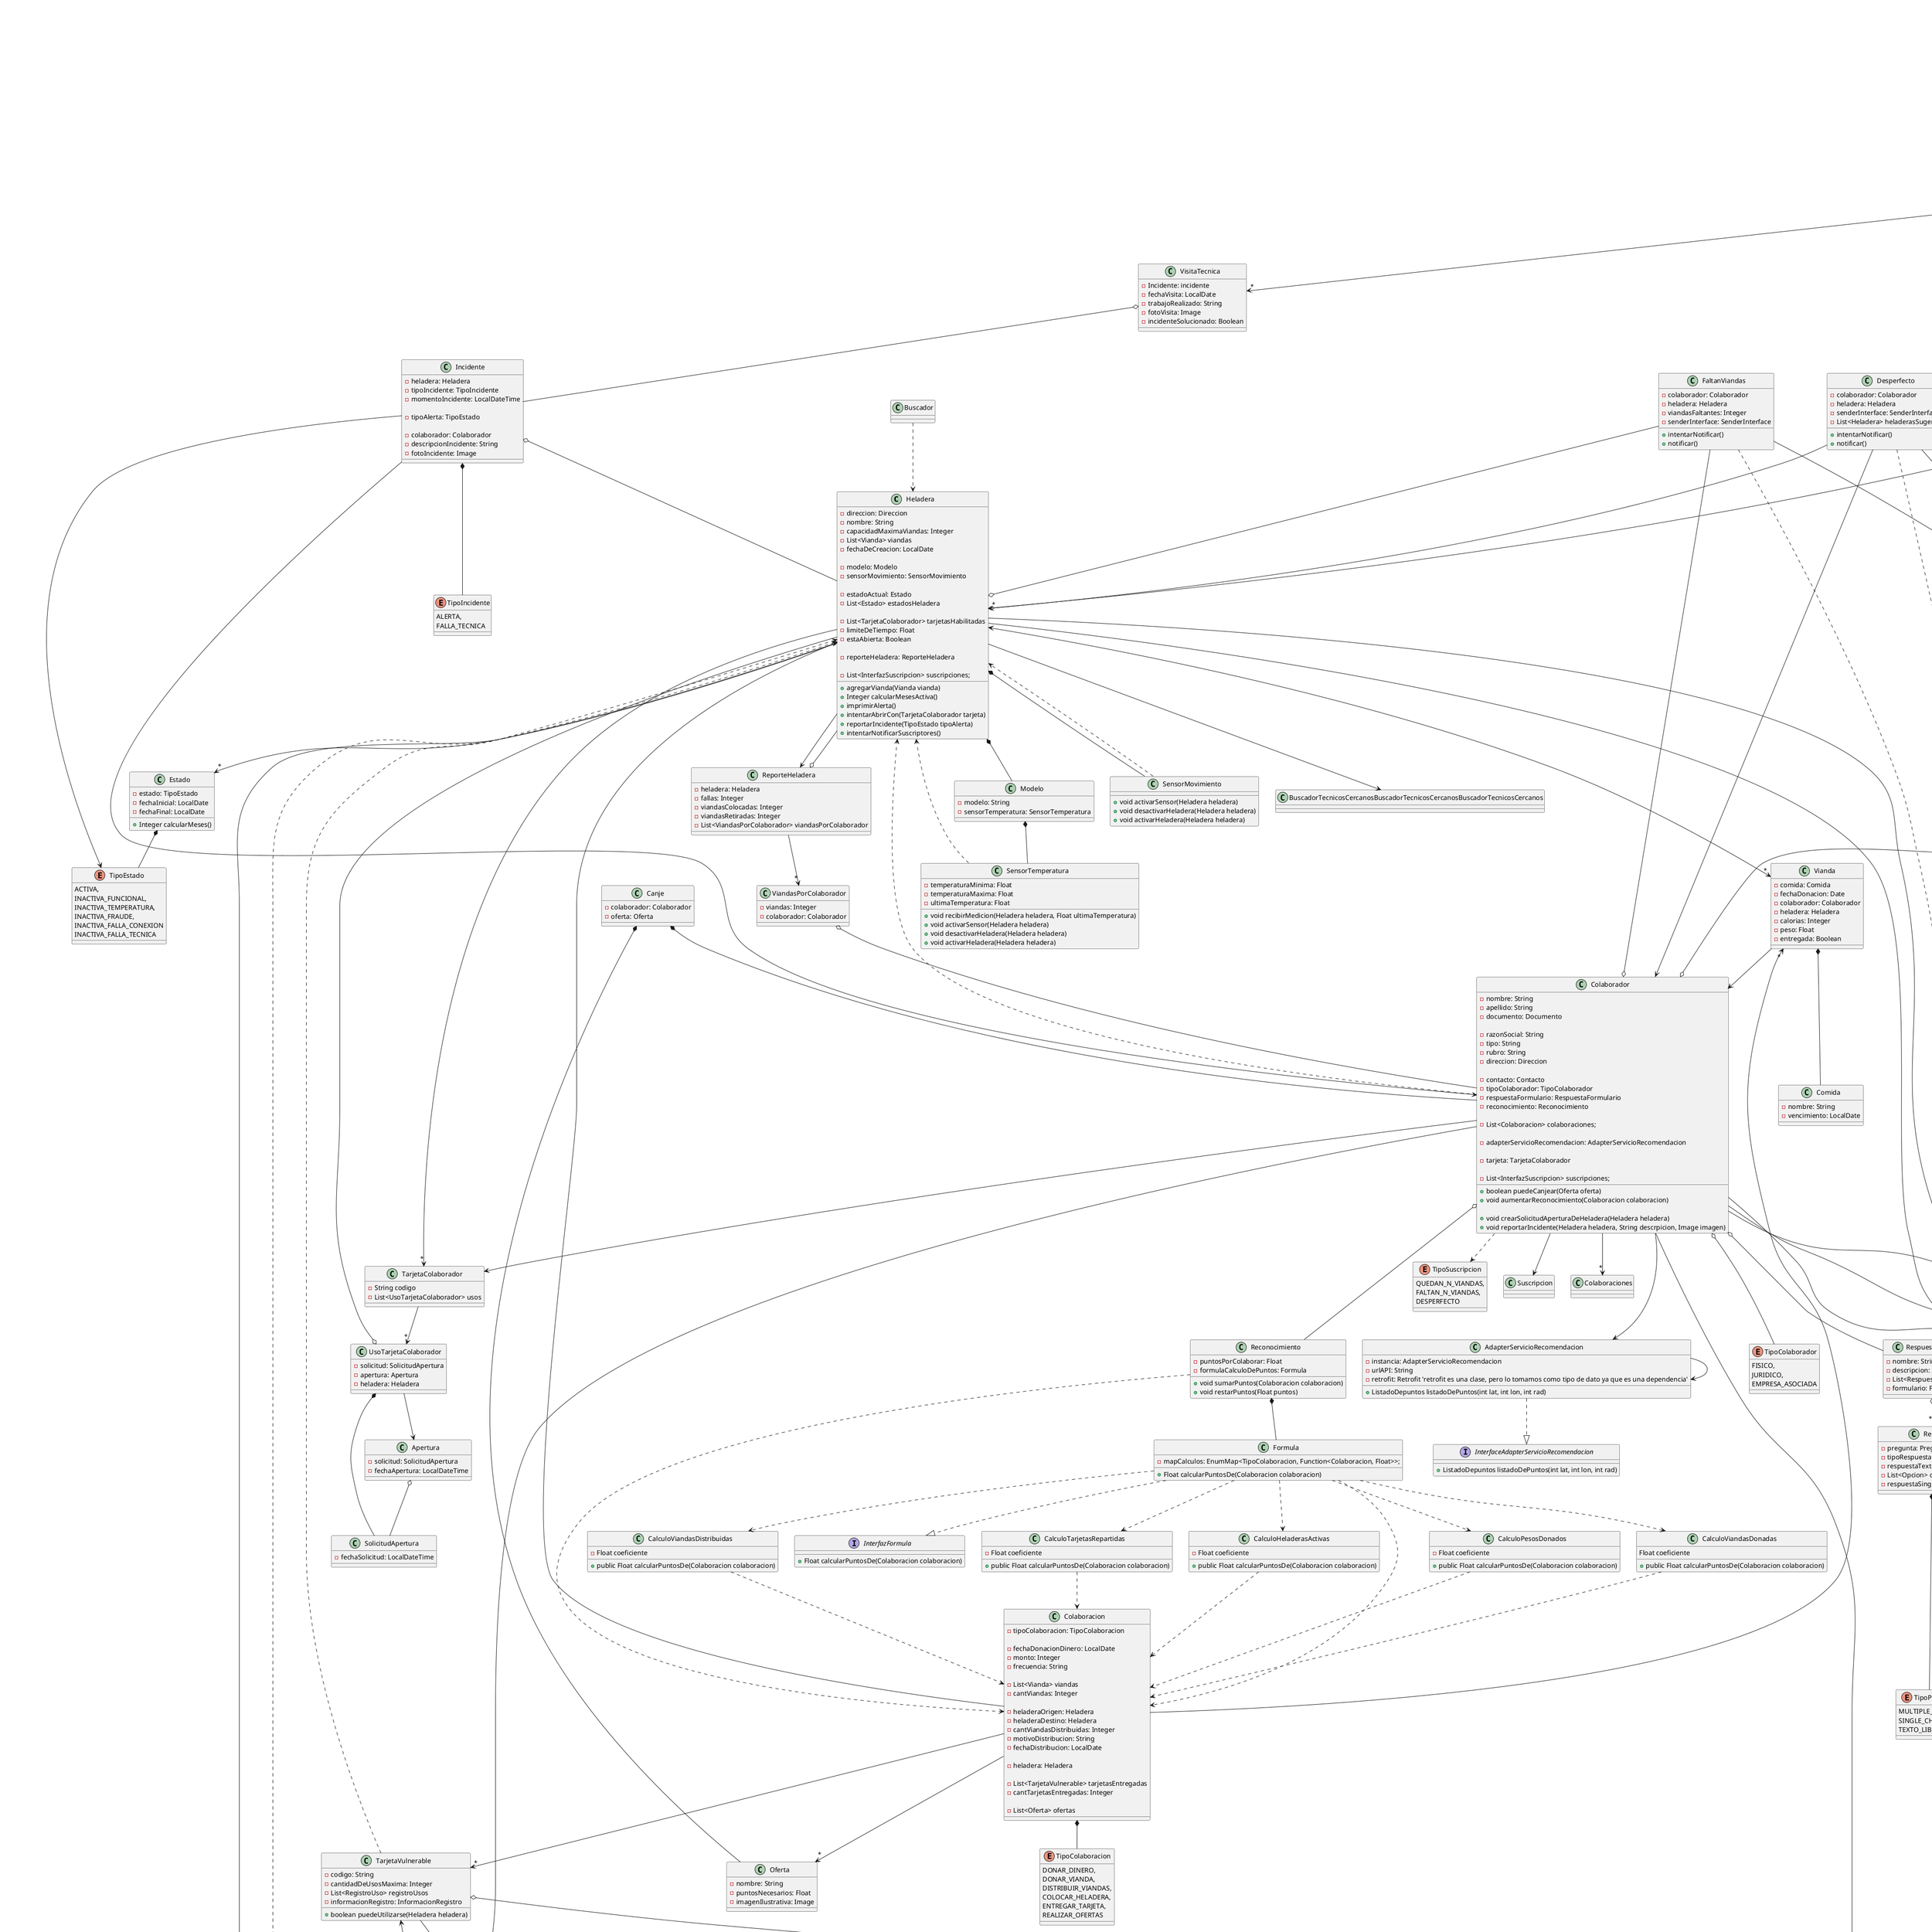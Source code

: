 @startuml
'========================================== Clases de la entrega 1 ============================================='

class Heladera {
    -direccion: Direccion
    -nombre: String
    -capacidadMaximaViandas: Integer
    -List<Vianda> viandas
    -fechaDeCreacion: LocalDate

    -modelo: Modelo
    -sensorMovimiento: SensorMovimiento

    -estadoActual: Estado
    -List<Estado> estadosHeladera

    -List<TarjetaColaborador> tarjetasHabilitadas
    -limiteDeTiempo: Float
    -estaAbierta: Boolean

    -reporteHeladera: ReporteHeladera

    -List<InterfazSuscripcion> suscripciones;

    +agregarVianda(Vianda vianda)
    +Integer calcularMesesActiva()
    +imprimirAlerta()
    +intentarAbrirCon(TarjetaColaborador tarjeta)
    +reportarIncidente(TipoEstado tipoAlerta)
    +intentarNotificarSuscriptores()
}

class Direccion {
    -ubicacion: String
    -longitud: Float
    -latitud: Float
    -provincia: Provincia
}

class Provincia {
    -nombreProvincia: String
    -ciudad: Ciudad
}

class Ciudad {
    -nombreCiudad: String
    -barrio: Barrio
}

class Barrio {
    -nombreBarrio: String
    -calle: String
    -numero: Integer
}

class Vianda {
    -comida: Comida
    -fechaDonacion: Date
    -colaborador: Colaborador
    -heladera: Heladera
    -calorias: Integer
    -peso: Float
    -entregada: Boolean
}

class Comida {
    -nombre: String
    -vencimiento: LocalDate
}

class Vulnerable {
    -nombre: String
    -fechaNacimiento: LocalDate
    -fechaRegistro: LocalDate
    -domicilio: Direccion
    -documento: Documento
    -List<Vulnerable> menoresAcargo
    -tarjeta: TarjetaVulnerable

    +boolean puedeUsarTarjeta(Heladera heladera)
}

class Colaborador{
    'De Persona Fisica'
    -nombre: String
    -apellido: String
    -documento: Documento

    'De Persona Juridica'
    -razonSocial: String
    -tipo: String
    -rubro: String
    -direccion: Direccion

    -contacto: Contacto
    -tipoColaborador: TipoColaborador
    -respuestaFormulario: RespuestaFormulario
    -reconocimiento: Reconocimiento

    -List<Colaboracion> colaboraciones;

    -adapterServicioRecomendacion: AdapterServicioRecomendacion

    -tarjeta: TarjetaColaborador

    -List<InterfazSuscripcion> suscripciones;

    +boolean puedeCanjear(Oferta oferta)
    +void aumentarReconocimiento(Colaboracion colaboracion)

    +void crearSolicitudAperturaDeHeladera(Heladera heladera)
    +void reportarIncidente(Heladera heladera, String descrpicion, Image imagen)
}

enum TipoColaborador {
    FISICO,
    JURIDICO,
    EMPRESA_ASOCIADA
}

class Formulario {
    -List<Pregunta> preguntas
}

class RespuestaFormulario {
    -nombre: String
    -descripcion: String
    -List<Respuesta> respuestas
    -formulario: Formulario
}

class Pregunta {
    -pregunta: String
    -esOpcional: Boolean
    -List<Opcion> opciones
    -tipoDeSuRespuesta: TipoPregunta
}

class Respuesta {
    -pregunta: Pregunta
    -tipoRespuesta: TipoPregunta
    -respuestaTextoLibre: String
    -List<Opcion> opciones
    -respuestaSingleChoice: Opcion
}

class Opcion {
    -opcion: String
}

enum TipoPregunta {
    MULTIPLE_CHOICE,
    SINGLE_CHOICE,
    TEXTO_LIBRE
}

class Colaboracion {
    -tipoColaboracion: TipoColaboracion

    'DONAR_DINERO'
    -fechaDonacionDinero: LocalDate
    -monto: Integer
    -frecuencia: String

    'DONAR_VIANDA'
    -List<Vianda> viandas
    -cantViandas: Integer

    'DISTRIBUIR_VIANDA'
    -heladeraOrigen: Heladera
    -heladeraDestino: Heladera
    -cantViandasDistribuidas: Integer
    -motivoDistribucion: String
    -fechaDistribucion: LocalDate

    'COLOCAR_HELADERA'
    -heladera: Heladera

    'DISTRIBUIR_TARJETAS'
    -List<TarjetaVulnerable> tarjetasEntregadas
    -cantTarjetasEntregadas: Integer

    'REALIZAR_OFERTAS'
    -List<Oferta> ofertas
}

enum TipoColaboracion {
    DONAR_DINERO,
    DONAR_VIANDA,
    DISTRIBUIR_VIANDAS,
    COLOCAR_HELADERA,
    ENTREGAR_TARJETA,
    REALIZAR_OFERTAS
}

'========================================== Clases de la entrega 2 ============================================='

class Modelo{
    -modelo: String
    -sensorTemperatura: SensorTemperatura
}

class SensorTemperatura {
    -temperaturaMinima: Float
    -temperaturaMaxima: Float
    -ultimaTemperatura: Float

    +void recibirMedicion(Heladera heladera, Float ultimaTemperatura)
    +void activarSensor(Heladera heladera)
    +void desactivarHeladera(Heladera heladera)
    +void activarHeladera(Heladera heladera)
}

class SensorMovimiento {
    +void activarSensor(Heladera heladera)
    +void desactivarHeladera(Heladera heladera)
    +void activarHeladera(Heladera heladera)
}

class Reconocimiento {
    -puntosPorColaborar: Float
    -formulaCalculoDePuntos: Formula

    +void sumarPuntos(Colaboracion colaboracion)
    +void restarPuntos(Float puntos)
}

interface InterfazFormula {
    +Float calcularPuntosDe(Colaboracion colaboracion)
}

class Formula {
    -mapCalculos: EnumMap<TipoColaboracion, Function<Colaboracion, Float>>;

    +Float calcularPuntosDe(Colaboracion colaboracion)
}

class CalculoPesosDonados {
    -Float coeficiente

    +public Float calcularPuntosDe(Colaboracion colaboracion)
}

class CalculoViandasDonadas {
    Float coeficiente

    +public Float calcularPuntosDe(Colaboracion colaboracion)
}

class CalculoViandasDistribuidas {
    -Float coeficiente

    +public Float calcularPuntosDe(Colaboracion colaboracion)
}

class CalculoTarjetasRepartidas {
    -Float coeficiente

    +public Float calcularPuntosDe(Colaboracion colaboracion)
}

class CalculoHeladerasActivas {
    -Float coeficiente

    +public Float calcularPuntosDe(Colaboracion colaboracion)
}

class TarjetaVulnerable {
    -codigo: String
    -cantidadDeUsosMaxima: Integer
    -List<RegistroUso> registroUsos
    -informacionRegistro: InformacionRegistro

    +boolean puedeUtilizarse(Heladera heladera)
}

class RegistroUso {
    -fechaUtilizacion: LocalDate
    -heladera: Heladera
}

class InformacionRegistro {
    -colaborador: Colaborador
    -vulnerable: Vulnerable
}

class Tecnico {
    -nombre: String
    -apellido: String
    -documento: Documento
    -cuil: Integer
    -contacto: Contacto
    -areaDeCobertura: Ciudad
    -List<VisitaTecnica> visitasTecnicas
}

enum TipoDocumento {
    DNI,
    LC,
    LE
}

class Oferta {
    -nombre: String
    -puntosNecesarios: Float
    -imagenIlustrativa: Image
}

class Canje {
    -colaborador: Colaborador
    -oferta: Oferta
}

class Documento {
    -nroDocumento: Integer
    -tipoDocumento: TipoDocumento
}

class Contacto {
    -contacto: String
    -tipoContacto: TipoContacto
}

enum TipoContacto {
    TELEFONO_FIJO,
    CELULAR,
    MAIL,
}

interface InterfaceAdapterServicioRecomendacion {
    +ListadoDepuntos listadoDePuntos(int lat, int lon, int rad)
}

class AdapterServicioRecomendacion{
    -instancia: AdapterServicioRecomendacion
    -urlAPI: String
    -retrofit: Retrofit 'retrofit es una clase, pero lo tomamos como tipo de dato ya que es una dependencia'

    +ListadoDepuntos listadoDePuntos(int lat, int lon, int rad)
}

class Estado{
    -estado: TipoEstado
    -fechaInicial: LocalDate
    -fechaFinal: LocalDate

    +Integer calcularMeses()
}

enum TipoEstado{
    ACTIVA,
    INACTIVA_FUNCIONAL,
    INACTIVA_TEMPERATURA,
    INACTIVA_FRAUDE,
    INACTIVA_FALLA_CONEXION
    INACTIVA_FALLA_TECNICA
}

'========================================== Clases de la entrega 3 ============================================='

class TarjetaColaborador {
    -String codigo
    -List<UsoTarjetaColaborador> usos
}

class UsoTarjetaColaborador {
    -solicitud: SolicitudApertura
    -apertura: Apertura
    -heladera: Heladera
}

class SolicitudApertura {
    -fechaSolicitud: LocalDateTime
}

class Apertura {
    -solicitud: SolicitudApertura
    -fechaApertura: LocalDateTime
}

class Incidente {
    -heladera: Heladera
    -tipoIncidente: TipoIncidente
    -momentoIncidente: LocalDateTime

    'Alerta'
    -tipoAlerta: TipoEstado

    'Falla Tecnica'
    -colaborador: Colaborador
    -descripcionIncidente: String
    -fotoIncidente: Image
}

enum TipoIncidente {
    ALERTA,
    FALLA_TECNICA
}

class VisitaTecnica {
    -Incidente: incidente
    -fechaVisita: LocalDate
    -trabajoRealizado: String
    -fotoVisita: Image
    -incidenteSolucionado: Boolean
}

interface InterfazSuscripcion {
    +intentarNotificar()
    +notificar()
}

enum TipoSuscripcion {
    QUEDAN_N_VIANDAS,
    FALTAN_N_VIANDAS,
    DESPERFECTO
}

class QuedanViandas {
    -colaborador: Colaborador
    -heladera: Heladera
    -viandasDisponibles: Integer
    -senderInterface: SenderInterface

    +intentarNotificar()
    +notificar()
}

class FaltanViandas {
    -colaborador: Colaborador
    -heladera: Heladera
    -viandasFaltantes: Integer
    -senderInterface: SenderInterface

    +intentarNotificar()
    +notificar()
}

class Desperfecto {
    -colaborador: Colaborador
    -heladera: Heladera
    -senderInterface: SenderInterface
    -List<Heladera> heladerasSugeridas

    +intentarNotificar()
    +notificar()
}

class ReporteHeladera {
    -heladera: Heladera
    -fallas: Integer
    -viandasColocadas: Integer
    -viandasRetiradas: Integer
    -List<ViandasPorColaborador> viandasPorColaborador
}

class ViandasPorColaborador {
    -viandas: Integer
    -colaborador: Colaborador
}

interface SenderInterface {
    +enviar(Mensaje men, Destinatario dest);
}

class Mensaje {
    -asunto: String
    -cuerpo: String
}

class Destinatario {
    -HashMap<TipoContacto, String> mediosDeContacto
}

class BuscadorTecnicosCercanos {
    -tecnicosRepository: TecnicosRepository
    -List<Tecnico> buscarTecnicosCercanosA(Heladera heladera)
}

'========================================== Repositorios ============================================='

interface InterfaceTecnicosRepository {
    +guardar(Tecnico tecnico)
    +List<Tecnico> buscar(String ciudad)
}

class TecnicosRepository {
    -List<Tecnico> tecnicos

    +guardar(Tecnico tecnico)
    +List<Tecnico> buscar(String ciudad)
}

'================================================== Relaciones ================================================'

'DIRECCIONES'
Direccion o-- Provincia
Provincia o-- Ciudad
Ciudad o-- Barrio

'HELADERA'
Heladera o-- Direccion
Heladera <-->"*" Vianda
Heladera *-- Modelo
Heladera *-- SensorMovimiento
Heladera -->"*" Estado
Heladera -->"*" TarjetaColaborador
Heladera --> ReporteHeladera
Heladera -->"*" InterfazSuscripcion
Heladera --> BuscadorTecnicosCercanosBuscadorTecnicosCercanosBuscadorTecnicosCercanos

'VIANDA'
Vianda *-- Comida
Vianda --> Colaborador

'MODELO'
Modelo *-- SensorTemperatura

'SENSORES'
SensorMovimiento ..> Heladera
SensorTemperatura ..> Heladera

'COLABORADOR'
Colaborador ---> Documento
Colaborador ---> Direccion
Colaborador ---> Contacto
Colaborador o--- TipoColaborador
Colaborador o--- RespuestaFormulario
Colaborador o--- Reconocimiento
Colaborador ---> AdapterServicioRecomendacion
Colaborador --> TarjetaColaborador
Colaborador ..> Heladera
Colaborador --> Suscripcion
Colaborador ..> TipoSuscripcion
Colaborador -->"*" InterfazSuscripcion
Colaborador -->"*" Colaboraciones

'DOCUMENTO'
Documento o-- TipoDocumento

'CONTACTO'
Contacto o-- TipoContacto

'SERVICIO RECOMENDACION'
AdapterServicioRecomendacion --> AdapterServicioRecomendacion
AdapterServicioRecomendacion ..|> InterfaceAdapterServicioRecomendacion

'RECONOCIMIENTO'
Reconocimiento *-- Formula
Reconocimiento ..> Colaboracion

'FORMULA'
Formula ..|> InterfazFormula
Formula ..> Colaboracion
Formula ..> CalculoPesosDonados
Formula ..> CalculoViandasDonadas
Formula ..> CalculoTarjetasRepartidas
Formula ..> CalculoHeladerasActivas
Formula ..> CalculoViandasDistribuidas

'RESPUESTA FORMULARIO'
RespuestaFormulario o--"*" Respuesta
RespuestaFormulario *-- Formulario

'FORMULARIO'
Formulario o--"*" Pregunta

'PREGUNTA'
Pregunta -->"*" Opcion
Pregunta *-- TipoPregunta

'RESPUESTA'
Respuesta o-- Pregunta
Respuesta *-- TipoPregunta
Respuesta -->"*" Opcion

'COLABORACION'
Colaboracion *-- TipoColaboracion
Colaboracion -->"*" Vianda
Colaboracion --> Heladera
Colaboracion -->"*" TarjetaVulnerable
Colaboracion -->"*" Oferta

'TARJETA'
TarjetaVulnerable o---"*" RegistroUso
TarjetaVulnerable ---> InformacionRegistro
TarjetaVulnerable ...> Heladera

'REGISTRO USO'
RegistroUso *--- Heladera

'INFORMACION REGISTRO'
InformacionRegistro *--- Colaborador
InformacionRegistro *--- Vulnerable

'VULNERABLE'
Vulnerable ---> Direccion
Vulnerable ---> Documento
Vulnerable --->"*" Vulnerable
Vulnerable ---> TarjetaVulnerable
Vulnerable ..> Heladera

'TECNICO'
Tecnico *- Documento
Tecnico *-- Contacto
Tecnico *-- Ciudad
Tecnico -->"*" VisitaTecnica

'CANJE'
Canje *-- Colaborador
Canje *-- Oferta

'CALCULOS'
CalculoPesosDonados ..> Colaboracion
CalculoViandasDonadas ..> Colaboracion
CalculoTarjetasRepartidas ..> Colaboracion
CalculoHeladerasActivas ..> Colaboracion
CalculoViandasDistribuidas ..> Colaboracion

'ESTADO'
Estado *-- TipoEstado

'TARJETA DEL COLABORADOR'
TarjetaColaborador -->"*" UsoTarjetaColaborador

'USO TARJETA DEL COLABORADOR'
UsoTarjetaColaborador *-- SolicitudApertura
UsoTarjetaColaborador --> Apertura
UsoTarjetaColaborador o-- Heladera

'APERTURA'
Apertura o-- SolicitudApertura

'INCIDENTE'
Incidente o-- Heladera
Incidente *-- TipoIncidente
Incidente --> TipoEstado
Incidente --> Colaborador

'VISITA TECNICA'
VisitaTecnica o-- Incidente

'REPORTES'
ReporteHeladera o-- Heladera
ReporteHeladera -->"*" ViandasPorColaborador
ViandasPorColaborador o-- Colaborador

'INTERFAZ SUSCRIPCION'
Desperfecto ..|> InterfazSuscripcion
QuedanViandas ..|> InterfazSuscripcion
FaltanViandas ..|> InterfazSuscripcion

'DESPERFECTO TODO DESPERFECTO HELADERAS'
Desperfecto --> SenderInterface
Desperfecto --> Colaborador
Desperfecto -->"*" Heladera

'QUEDAN_VIANDAS'
QuedanViandas --o Colaborador
QuedanViandas --o Heladera
QuedanViandas --> SenderInterface

'FALTAN_VIANDAS'
FaltanViandas --o Colaborador
FaltanViandas --o Heladera
FaltanViandas --> SenderInterface

'SENDER'
SenderInterface ..> Mensaje
SenderInterface ..> Destinatario

'DESTINATARIO'
Destinatario --> TipoContacto

'BUSCADOR TECNICOS'
BuscadorTecnicosCercanos --> TecnicosRepository
Buscador ..> Heladera

'TECNICOS REPOSITORY'
TecnicosRepository *--"*" Tecnico

@enduml
